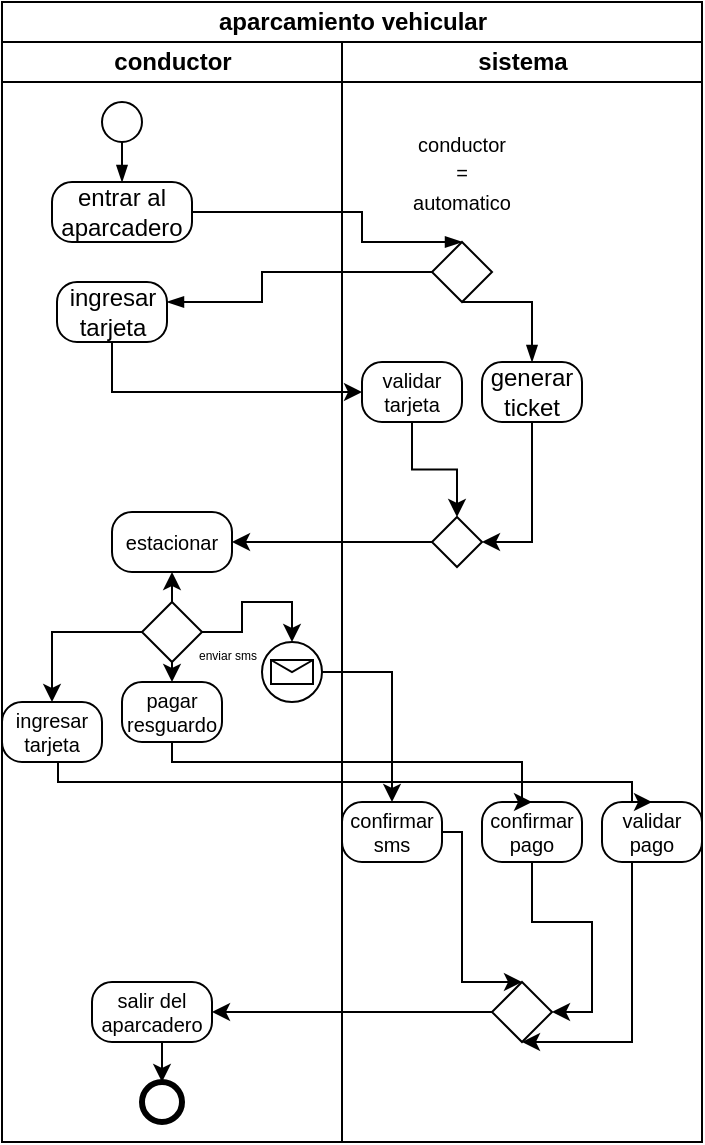 <mxfile version="17.4.0" type="device"><diagram id="CJEkSCogivha1Y3oditk" name="Page-1"><mxGraphModel dx="628" dy="409" grid="1" gridSize="10" guides="1" tooltips="1" connect="1" arrows="1" fold="1" page="1" pageScale="1" pageWidth="827" pageHeight="1169" math="0" shadow="0"><root><mxCell id="0"/><mxCell id="1" parent="0"/><mxCell id="5KRQglXxrCnulW3Sj1oz-1" value="aparcamiento vehicular" style="swimlane;html=1;childLayout=stackLayout;resizeParent=1;resizeParentMax=0;startSize=20;" vertex="1" parent="1"><mxGeometry x="140" y="50" width="350" height="570" as="geometry"/></mxCell><mxCell id="5KRQglXxrCnulW3Sj1oz-2" value="conductor" style="swimlane;html=1;startSize=20;" vertex="1" parent="5KRQglXxrCnulW3Sj1oz-1"><mxGeometry y="20" width="170" height="550" as="geometry"/></mxCell><mxCell id="5KRQglXxrCnulW3Sj1oz-5" value="" style="points=[[0.145,0.145,0],[0.5,0,0],[0.855,0.145,0],[1,0.5,0],[0.855,0.855,0],[0.5,1,0],[0.145,0.855,0],[0,0.5,0]];shape=mxgraph.bpmn.event;html=1;verticalLabelPosition=bottom;labelBackgroundColor=#ffffff;verticalAlign=top;align=center;perimeter=ellipsePerimeter;outlineConnect=0;aspect=fixed;outline=standard;symbol=general;" vertex="1" parent="5KRQglXxrCnulW3Sj1oz-2"><mxGeometry x="50" y="30" width="20" height="20" as="geometry"/></mxCell><mxCell id="5KRQglXxrCnulW3Sj1oz-8" value="entrar al aparcadero" style="points=[[0.25,0,0],[0.5,0,0],[0.75,0,0],[1,0.25,0],[1,0.5,0],[1,0.75,0],[0.75,1,0],[0.5,1,0],[0.25,1,0],[0,0.75,0],[0,0.5,0],[0,0.25,0]];shape=mxgraph.bpmn.task;whiteSpace=wrap;rectStyle=rounded;size=10;taskMarker=abstract;" vertex="1" parent="5KRQglXxrCnulW3Sj1oz-2"><mxGeometry x="25" y="70" width="70" height="30" as="geometry"/></mxCell><mxCell id="5KRQglXxrCnulW3Sj1oz-11" value="" style="edgeStyle=elbowEdgeStyle;fontSize=12;html=1;endArrow=blockThin;endFill=1;rounded=0;exitX=0.5;exitY=1;exitDx=0;exitDy=0;exitPerimeter=0;entryX=0.5;entryY=0;entryDx=0;entryDy=0;entryPerimeter=0;" edge="1" parent="5KRQglXxrCnulW3Sj1oz-2" source="5KRQglXxrCnulW3Sj1oz-5" target="5KRQglXxrCnulW3Sj1oz-8"><mxGeometry width="160" relative="1" as="geometry"><mxPoint x="20" y="70" as="sourcePoint"/><mxPoint x="120" y="40" as="targetPoint"/></mxGeometry></mxCell><mxCell id="5KRQglXxrCnulW3Sj1oz-16" value="ingresar tarjeta" style="points=[[0.25,0,0],[0.5,0,0],[0.75,0,0],[1,0.25,0],[1,0.5,0],[1,0.75,0],[0.75,1,0],[0.5,1,0],[0.25,1,0],[0,0.75,0],[0,0.5,0],[0,0.25,0]];shape=mxgraph.bpmn.task;whiteSpace=wrap;rectStyle=rounded;size=10;taskMarker=abstract;" vertex="1" parent="5KRQglXxrCnulW3Sj1oz-2"><mxGeometry x="27.5" y="120" width="55" height="30" as="geometry"/></mxCell><mxCell id="5KRQglXxrCnulW3Sj1oz-43" style="edgeStyle=orthogonalEdgeStyle;rounded=0;orthogonalLoop=1;jettySize=auto;html=1;exitX=0.5;exitY=1;exitDx=0;exitDy=0;exitPerimeter=0;entryX=0.5;entryY=0;entryDx=0;entryDy=0;entryPerimeter=0;fontSize=10;" edge="1" parent="5KRQglXxrCnulW3Sj1oz-2" source="5KRQglXxrCnulW3Sj1oz-19" target="5KRQglXxrCnulW3Sj1oz-42"><mxGeometry relative="1" as="geometry"/></mxCell><mxCell id="5KRQglXxrCnulW3Sj1oz-19" value="salir del aparcadero" style="points=[[0.25,0,0],[0.5,0,0],[0.75,0,0],[1,0.25,0],[1,0.5,0],[1,0.75,0],[0.75,1,0],[0.5,1,0],[0.25,1,0],[0,0.75,0],[0,0.5,0],[0,0.25,0]];shape=mxgraph.bpmn.task;whiteSpace=wrap;rectStyle=rounded;size=10;taskMarker=abstract;fontSize=10;" vertex="1" parent="5KRQglXxrCnulW3Sj1oz-2"><mxGeometry x="45" y="470" width="60" height="30" as="geometry"/></mxCell><mxCell id="5KRQglXxrCnulW3Sj1oz-20" value="estacionar" style="points=[[0.25,0,0],[0.5,0,0],[0.75,0,0],[1,0.25,0],[1,0.5,0],[1,0.75,0],[0.75,1,0],[0.5,1,0],[0.25,1,0],[0,0.75,0],[0,0.5,0],[0,0.25,0]];shape=mxgraph.bpmn.task;whiteSpace=wrap;rectStyle=rounded;size=10;taskMarker=abstract;fontSize=10;" vertex="1" parent="5KRQglXxrCnulW3Sj1oz-2"><mxGeometry x="55" y="235" width="60" height="30" as="geometry"/></mxCell><mxCell id="5KRQglXxrCnulW3Sj1oz-31" value="ingresar tarjeta" style="points=[[0.25,0,0],[0.5,0,0],[0.75,0,0],[1,0.25,0],[1,0.5,0],[1,0.75,0],[0.75,1,0],[0.5,1,0],[0.25,1,0],[0,0.75,0],[0,0.5,0],[0,0.25,0]];shape=mxgraph.bpmn.task;whiteSpace=wrap;rectStyle=rounded;size=10;taskMarker=abstract;fontSize=10;" vertex="1" parent="5KRQglXxrCnulW3Sj1oz-2"><mxGeometry y="330" width="50" height="30" as="geometry"/></mxCell><mxCell id="5KRQglXxrCnulW3Sj1oz-33" style="edgeStyle=orthogonalEdgeStyle;rounded=0;orthogonalLoop=1;jettySize=auto;html=1;exitX=0.5;exitY=0;exitDx=0;exitDy=0;exitPerimeter=0;entryX=0.5;entryY=1;entryDx=0;entryDy=0;entryPerimeter=0;fontSize=10;" edge="1" parent="5KRQglXxrCnulW3Sj1oz-2" source="5KRQglXxrCnulW3Sj1oz-32" target="5KRQglXxrCnulW3Sj1oz-20"><mxGeometry relative="1" as="geometry"/></mxCell><mxCell id="5KRQglXxrCnulW3Sj1oz-34" style="edgeStyle=orthogonalEdgeStyle;rounded=0;orthogonalLoop=1;jettySize=auto;html=1;exitX=1;exitY=0.5;exitDx=0;exitDy=0;exitPerimeter=0;entryX=0.5;entryY=0;entryDx=0;entryDy=0;entryPerimeter=0;fontSize=10;" edge="1" parent="5KRQglXxrCnulW3Sj1oz-2" source="5KRQglXxrCnulW3Sj1oz-32" target="5KRQglXxrCnulW3Sj1oz-52"><mxGeometry relative="1" as="geometry"><mxPoint x="147.5" y="310" as="targetPoint"/></mxGeometry></mxCell><mxCell id="5KRQglXxrCnulW3Sj1oz-35" style="edgeStyle=orthogonalEdgeStyle;rounded=0;orthogonalLoop=1;jettySize=auto;html=1;exitX=0;exitY=0.5;exitDx=0;exitDy=0;exitPerimeter=0;entryX=0.5;entryY=0;entryDx=0;entryDy=0;entryPerimeter=0;fontSize=10;" edge="1" parent="5KRQglXxrCnulW3Sj1oz-2" source="5KRQglXxrCnulW3Sj1oz-32" target="5KRQglXxrCnulW3Sj1oz-31"><mxGeometry relative="1" as="geometry"/></mxCell><mxCell id="5KRQglXxrCnulW3Sj1oz-48" style="edgeStyle=orthogonalEdgeStyle;rounded=0;orthogonalLoop=1;jettySize=auto;html=1;exitX=0.5;exitY=1;exitDx=0;exitDy=0;exitPerimeter=0;entryX=0.5;entryY=0;entryDx=0;entryDy=0;entryPerimeter=0;fontSize=10;" edge="1" parent="5KRQglXxrCnulW3Sj1oz-2" source="5KRQglXxrCnulW3Sj1oz-32" target="5KRQglXxrCnulW3Sj1oz-46"><mxGeometry relative="1" as="geometry"/></mxCell><mxCell id="5KRQglXxrCnulW3Sj1oz-32" value="" style="points=[[0.25,0.25,0],[0.5,0,0],[0.75,0.25,0],[1,0.5,0],[0.75,0.75,0],[0.5,1,0],[0.25,0.75,0],[0,0.5,0]];shape=mxgraph.bpmn.gateway2;html=1;verticalLabelPosition=bottom;labelBackgroundColor=#ffffff;verticalAlign=top;align=center;perimeter=rhombusPerimeter;outlineConnect=0;outline=none;symbol=none;fontSize=10;" vertex="1" parent="5KRQglXxrCnulW3Sj1oz-2"><mxGeometry x="70" y="280" width="30" height="30" as="geometry"/></mxCell><mxCell id="5KRQglXxrCnulW3Sj1oz-42" value="" style="points=[[0.145,0.145,0],[0.5,0,0],[0.855,0.145,0],[1,0.5,0],[0.855,0.855,0],[0.5,1,0],[0.145,0.855,0],[0,0.5,0]];shape=mxgraph.bpmn.event;html=1;verticalLabelPosition=bottom;labelBackgroundColor=#ffffff;verticalAlign=top;align=center;perimeter=ellipsePerimeter;outlineConnect=0;aspect=fixed;outline=end;symbol=terminate2;fontSize=10;" vertex="1" parent="5KRQglXxrCnulW3Sj1oz-2"><mxGeometry x="70" y="520" width="20" height="20" as="geometry"/></mxCell><mxCell id="5KRQglXxrCnulW3Sj1oz-46" value="pagar resguardo" style="points=[[0.25,0,0],[0.5,0,0],[0.75,0,0],[1,0.25,0],[1,0.5,0],[1,0.75,0],[0.75,1,0],[0.5,1,0],[0.25,1,0],[0,0.75,0],[0,0.5,0],[0,0.25,0]];shape=mxgraph.bpmn.task;whiteSpace=wrap;rectStyle=rounded;size=10;taskMarker=abstract;fontSize=10;" vertex="1" parent="5KRQglXxrCnulW3Sj1oz-2"><mxGeometry x="60" y="320" width="50" height="30" as="geometry"/></mxCell><mxCell id="5KRQglXxrCnulW3Sj1oz-52" value="" style="points=[[0.145,0.145,0],[0.5,0,0],[0.855,0.145,0],[1,0.5,0],[0.855,0.855,0],[0.5,1,0],[0.145,0.855,0],[0,0.5,0]];shape=mxgraph.bpmn.event;html=1;verticalLabelPosition=bottom;labelBackgroundColor=#ffffff;verticalAlign=top;align=center;perimeter=ellipsePerimeter;outlineConnect=0;aspect=fixed;outline=standard;symbol=message;fontSize=10;" vertex="1" parent="5KRQglXxrCnulW3Sj1oz-2"><mxGeometry x="130" y="300" width="30" height="30" as="geometry"/></mxCell><mxCell id="5KRQglXxrCnulW3Sj1oz-53" value="&lt;font style=&quot;font-size: 6px&quot;&gt;enviar sms&lt;/font&gt;" style="text;html=1;strokeColor=none;fillColor=none;align=center;verticalAlign=middle;whiteSpace=wrap;rounded=0;fontSize=10;" vertex="1" parent="5KRQglXxrCnulW3Sj1oz-2"><mxGeometry x="82.5" y="290" width="60" height="30" as="geometry"/></mxCell><mxCell id="5KRQglXxrCnulW3Sj1oz-10" value="" style="edgeStyle=elbowEdgeStyle;fontSize=12;html=1;endArrow=blockThin;endFill=1;rounded=0;exitX=1;exitY=0.5;exitDx=0;exitDy=0;exitPerimeter=0;entryX=0.5;entryY=0;entryDx=0;entryDy=0;entryPerimeter=0;" edge="1" parent="5KRQglXxrCnulW3Sj1oz-1" source="5KRQglXxrCnulW3Sj1oz-8" target="5KRQglXxrCnulW3Sj1oz-9"><mxGeometry width="160" relative="1" as="geometry"><mxPoint x="20" y="130" as="sourcePoint"/><mxPoint x="180" y="130" as="targetPoint"/><Array as="points"><mxPoint x="180" y="90"/><mxPoint x="160" y="100"/></Array></mxGeometry></mxCell><mxCell id="5KRQglXxrCnulW3Sj1oz-14" value="" style="edgeStyle=elbowEdgeStyle;fontSize=12;html=1;endArrow=blockThin;endFill=1;rounded=0;exitX=0;exitY=0.5;exitDx=0;exitDy=0;exitPerimeter=0;" edge="1" parent="5KRQglXxrCnulW3Sj1oz-1" source="5KRQglXxrCnulW3Sj1oz-9" target="5KRQglXxrCnulW3Sj1oz-16"><mxGeometry width="160" relative="1" as="geometry"><mxPoint x="20" y="160" as="sourcePoint"/><mxPoint x="100" y="170" as="targetPoint"/><Array as="points"><mxPoint x="130" y="150"/></Array></mxGeometry></mxCell><mxCell id="5KRQglXxrCnulW3Sj1oz-26" style="edgeStyle=orthogonalEdgeStyle;rounded=0;orthogonalLoop=1;jettySize=auto;html=1;exitX=0.5;exitY=1;exitDx=0;exitDy=0;exitPerimeter=0;entryX=0;entryY=0.5;entryDx=0;entryDy=0;entryPerimeter=0;fontSize=10;" edge="1" parent="5KRQglXxrCnulW3Sj1oz-1" source="5KRQglXxrCnulW3Sj1oz-16" target="5KRQglXxrCnulW3Sj1oz-22"><mxGeometry relative="1" as="geometry"/></mxCell><mxCell id="5KRQglXxrCnulW3Sj1oz-3" value="sistema" style="swimlane;html=1;startSize=20;" vertex="1" parent="5KRQglXxrCnulW3Sj1oz-1"><mxGeometry x="170" y="20" width="180" height="550" as="geometry"/></mxCell><mxCell id="5KRQglXxrCnulW3Sj1oz-9" value="" style="points=[[0.25,0.25,0],[0.5,0,0],[0.75,0.25,0],[1,0.5,0],[0.75,0.75,0],[0.5,1,0],[0.25,0.75,0],[0,0.5,0]];shape=mxgraph.bpmn.gateway2;html=1;verticalLabelPosition=bottom;labelBackgroundColor=#ffffff;verticalAlign=top;align=center;perimeter=rhombusPerimeter;outlineConnect=0;outline=none;symbol=none;" vertex="1" parent="5KRQglXxrCnulW3Sj1oz-3"><mxGeometry x="45" y="100" width="30" height="30" as="geometry"/></mxCell><mxCell id="5KRQglXxrCnulW3Sj1oz-12" value="&lt;font style=&quot;font-size: 10px&quot;&gt;conductor = automatico&lt;/font&gt;" style="text;html=1;strokeColor=none;fillColor=none;align=center;verticalAlign=middle;whiteSpace=wrap;rounded=0;" vertex="1" parent="5KRQglXxrCnulW3Sj1oz-3"><mxGeometry x="40" y="60" width="40" height="10" as="geometry"/></mxCell><mxCell id="5KRQglXxrCnulW3Sj1oz-17" value="generar ticket" style="points=[[0.25,0,0],[0.5,0,0],[0.75,0,0],[1,0.25,0],[1,0.5,0],[1,0.75,0],[0.75,1,0],[0.5,1,0],[0.25,1,0],[0,0.75,0],[0,0.5,0],[0,0.25,0]];shape=mxgraph.bpmn.task;whiteSpace=wrap;rectStyle=rounded;size=10;taskMarker=abstract;" vertex="1" parent="5KRQglXxrCnulW3Sj1oz-3"><mxGeometry x="70" y="160" width="50" height="30" as="geometry"/></mxCell><mxCell id="5KRQglXxrCnulW3Sj1oz-13" value="" style="edgeStyle=elbowEdgeStyle;fontSize=12;html=1;endArrow=blockThin;endFill=1;rounded=0;exitX=0.5;exitY=1;exitDx=0;exitDy=0;exitPerimeter=0;entryX=0.5;entryY=0;entryDx=0;entryDy=0;entryPerimeter=0;" edge="1" parent="5KRQglXxrCnulW3Sj1oz-3" source="5KRQglXxrCnulW3Sj1oz-9" target="5KRQglXxrCnulW3Sj1oz-17"><mxGeometry width="160" relative="1" as="geometry"><mxPoint x="-110" y="140" as="sourcePoint"/><mxPoint x="50" y="150" as="targetPoint"/><Array as="points"><mxPoint x="95" y="150"/></Array></mxGeometry></mxCell><mxCell id="5KRQglXxrCnulW3Sj1oz-44" value="" style="edgeStyle=orthogonalEdgeStyle;rounded=0;orthogonalLoop=1;jettySize=auto;html=1;fontSize=10;" edge="1" parent="5KRQglXxrCnulW3Sj1oz-3" source="5KRQglXxrCnulW3Sj1oz-22" target="5KRQglXxrCnulW3Sj1oz-29"><mxGeometry relative="1" as="geometry"/></mxCell><mxCell id="5KRQglXxrCnulW3Sj1oz-22" value="validar tarjeta" style="points=[[0.25,0,0],[0.5,0,0],[0.75,0,0],[1,0.25,0],[1,0.5,0],[1,0.75,0],[0.75,1,0],[0.5,1,0],[0.25,1,0],[0,0.75,0],[0,0.5,0],[0,0.25,0]];shape=mxgraph.bpmn.task;whiteSpace=wrap;rectStyle=rounded;size=10;taskMarker=abstract;fontSize=10;" vertex="1" parent="5KRQglXxrCnulW3Sj1oz-3"><mxGeometry x="10" y="160" width="50" height="30" as="geometry"/></mxCell><mxCell id="5KRQglXxrCnulW3Sj1oz-39" style="edgeStyle=orthogonalEdgeStyle;rounded=0;orthogonalLoop=1;jettySize=auto;html=1;exitX=1;exitY=0.5;exitDx=0;exitDy=0;exitPerimeter=0;entryX=0.5;entryY=0;entryDx=0;entryDy=0;entryPerimeter=0;fontSize=10;" edge="1" parent="5KRQglXxrCnulW3Sj1oz-3" source="5KRQglXxrCnulW3Sj1oz-23" target="5KRQglXxrCnulW3Sj1oz-38"><mxGeometry relative="1" as="geometry"><Array as="points"><mxPoint x="60" y="395"/></Array></mxGeometry></mxCell><mxCell id="5KRQglXxrCnulW3Sj1oz-23" value="confirmar sms" style="points=[[0.25,0,0],[0.5,0,0],[0.75,0,0],[1,0.25,0],[1,0.5,0],[1,0.75,0],[0.75,1,0],[0.5,1,0],[0.25,1,0],[0,0.75,0],[0,0.5,0],[0,0.25,0]];shape=mxgraph.bpmn.task;whiteSpace=wrap;rectStyle=rounded;size=10;taskMarker=abstract;fontSize=10;" vertex="1" parent="5KRQglXxrCnulW3Sj1oz-3"><mxGeometry y="380" width="50" height="30" as="geometry"/></mxCell><mxCell id="5KRQglXxrCnulW3Sj1oz-40" style="edgeStyle=orthogonalEdgeStyle;rounded=0;orthogonalLoop=1;jettySize=auto;html=1;exitX=0.5;exitY=1;exitDx=0;exitDy=0;exitPerimeter=0;entryX=0.5;entryY=1;entryDx=0;entryDy=0;entryPerimeter=0;fontSize=10;" edge="1" parent="5KRQglXxrCnulW3Sj1oz-3" source="5KRQglXxrCnulW3Sj1oz-25" target="5KRQglXxrCnulW3Sj1oz-38"><mxGeometry relative="1" as="geometry"><Array as="points"><mxPoint x="145" y="500"/></Array></mxGeometry></mxCell><mxCell id="5KRQglXxrCnulW3Sj1oz-25" value="validar pago" style="points=[[0.25,0,0],[0.5,0,0],[0.75,0,0],[1,0.25,0],[1,0.5,0],[1,0.75,0],[0.75,1,0],[0.5,1,0],[0.25,1,0],[0,0.75,0],[0,0.5,0],[0,0.25,0]];shape=mxgraph.bpmn.task;whiteSpace=wrap;rectStyle=rounded;size=10;taskMarker=abstract;fontSize=10;" vertex="1" parent="5KRQglXxrCnulW3Sj1oz-3"><mxGeometry x="130" y="380" width="50" height="30" as="geometry"/></mxCell><mxCell id="5KRQglXxrCnulW3Sj1oz-29" value="" style="points=[[0.25,0.25,0],[0.5,0,0],[0.75,0.25,0],[1,0.5,0],[0.75,0.75,0],[0.5,1,0],[0.25,0.75,0],[0,0.5,0]];shape=mxgraph.bpmn.gateway2;html=1;verticalLabelPosition=bottom;labelBackgroundColor=#ffffff;verticalAlign=top;align=center;perimeter=rhombusPerimeter;outlineConnect=0;outline=none;symbol=none;fontSize=10;" vertex="1" parent="5KRQglXxrCnulW3Sj1oz-3"><mxGeometry x="45" y="237.5" width="25" height="25" as="geometry"/></mxCell><mxCell id="5KRQglXxrCnulW3Sj1oz-27" style="edgeStyle=orthogonalEdgeStyle;rounded=0;orthogonalLoop=1;jettySize=auto;html=1;exitX=0.5;exitY=1;exitDx=0;exitDy=0;exitPerimeter=0;fontSize=10;entryX=1;entryY=0.5;entryDx=0;entryDy=0;entryPerimeter=0;" edge="1" parent="5KRQglXxrCnulW3Sj1oz-3" source="5KRQglXxrCnulW3Sj1oz-17" target="5KRQglXxrCnulW3Sj1oz-29"><mxGeometry relative="1" as="geometry"><mxPoint x="70" y="260" as="targetPoint"/></mxGeometry></mxCell><mxCell id="5KRQglXxrCnulW3Sj1oz-38" value="" style="points=[[0.25,0.25,0],[0.5,0,0],[0.75,0.25,0],[1,0.5,0],[0.75,0.75,0],[0.5,1,0],[0.25,0.75,0],[0,0.5,0]];shape=mxgraph.bpmn.gateway2;html=1;verticalLabelPosition=bottom;labelBackgroundColor=#ffffff;verticalAlign=top;align=center;perimeter=rhombusPerimeter;outlineConnect=0;outline=none;symbol=none;fontSize=10;" vertex="1" parent="5KRQglXxrCnulW3Sj1oz-3"><mxGeometry x="75" y="470" width="30" height="30" as="geometry"/></mxCell><mxCell id="5KRQglXxrCnulW3Sj1oz-55" style="edgeStyle=orthogonalEdgeStyle;rounded=0;orthogonalLoop=1;jettySize=auto;html=1;entryX=1;entryY=0.5;entryDx=0;entryDy=0;entryPerimeter=0;fontSize=6;" edge="1" parent="5KRQglXxrCnulW3Sj1oz-3" source="5KRQglXxrCnulW3Sj1oz-49" target="5KRQglXxrCnulW3Sj1oz-38"><mxGeometry relative="1" as="geometry"/></mxCell><mxCell id="5KRQglXxrCnulW3Sj1oz-49" value="confirmar pago" style="points=[[0.25,0,0],[0.5,0,0],[0.75,0,0],[1,0.25,0],[1,0.5,0],[1,0.75,0],[0.75,1,0],[0.5,1,0],[0.25,1,0],[0,0.75,0],[0,0.5,0],[0,0.25,0]];shape=mxgraph.bpmn.task;whiteSpace=wrap;rectStyle=rounded;size=10;taskMarker=abstract;fontSize=10;" vertex="1" parent="5KRQglXxrCnulW3Sj1oz-3"><mxGeometry x="70" y="380" width="50" height="30" as="geometry"/></mxCell><mxCell id="5KRQglXxrCnulW3Sj1oz-30" style="edgeStyle=orthogonalEdgeStyle;rounded=0;orthogonalLoop=1;jettySize=auto;html=1;exitX=0;exitY=0.5;exitDx=0;exitDy=0;exitPerimeter=0;entryX=1;entryY=0.5;entryDx=0;entryDy=0;entryPerimeter=0;fontSize=10;" edge="1" parent="5KRQglXxrCnulW3Sj1oz-1" source="5KRQglXxrCnulW3Sj1oz-29" target="5KRQglXxrCnulW3Sj1oz-20"><mxGeometry relative="1" as="geometry"/></mxCell><mxCell id="5KRQglXxrCnulW3Sj1oz-37" style="edgeStyle=orthogonalEdgeStyle;rounded=0;orthogonalLoop=1;jettySize=auto;html=1;exitX=0.5;exitY=1;exitDx=0;exitDy=0;exitPerimeter=0;entryX=0.5;entryY=0;entryDx=0;entryDy=0;entryPerimeter=0;fontSize=10;" edge="1" parent="5KRQglXxrCnulW3Sj1oz-1" source="5KRQglXxrCnulW3Sj1oz-31" target="5KRQglXxrCnulW3Sj1oz-25"><mxGeometry relative="1" as="geometry"><Array as="points"><mxPoint x="28" y="380"/><mxPoint x="28" y="390"/><mxPoint x="315" y="390"/></Array></mxGeometry></mxCell><mxCell id="5KRQglXxrCnulW3Sj1oz-41" style="edgeStyle=orthogonalEdgeStyle;rounded=0;orthogonalLoop=1;jettySize=auto;html=1;exitX=0;exitY=0.5;exitDx=0;exitDy=0;exitPerimeter=0;entryX=1;entryY=0.5;entryDx=0;entryDy=0;entryPerimeter=0;fontSize=10;" edge="1" parent="5KRQglXxrCnulW3Sj1oz-1" source="5KRQglXxrCnulW3Sj1oz-38" target="5KRQglXxrCnulW3Sj1oz-19"><mxGeometry relative="1" as="geometry"/></mxCell><mxCell id="5KRQglXxrCnulW3Sj1oz-51" style="edgeStyle=orthogonalEdgeStyle;rounded=0;orthogonalLoop=1;jettySize=auto;html=1;exitX=0.5;exitY=1;exitDx=0;exitDy=0;exitPerimeter=0;entryX=0.5;entryY=0;entryDx=0;entryDy=0;entryPerimeter=0;fontSize=10;" edge="1" parent="5KRQglXxrCnulW3Sj1oz-1" source="5KRQglXxrCnulW3Sj1oz-46" target="5KRQglXxrCnulW3Sj1oz-49"><mxGeometry relative="1" as="geometry"><Array as="points"><mxPoint x="85" y="380"/><mxPoint x="260" y="380"/></Array></mxGeometry></mxCell><mxCell id="5KRQglXxrCnulW3Sj1oz-54" style="edgeStyle=orthogonalEdgeStyle;rounded=0;orthogonalLoop=1;jettySize=auto;html=1;entryX=0.5;entryY=0;entryDx=0;entryDy=0;entryPerimeter=0;fontSize=6;" edge="1" parent="5KRQglXxrCnulW3Sj1oz-1" source="5KRQglXxrCnulW3Sj1oz-52" target="5KRQglXxrCnulW3Sj1oz-23"><mxGeometry relative="1" as="geometry"/></mxCell></root></mxGraphModel></diagram></mxfile>